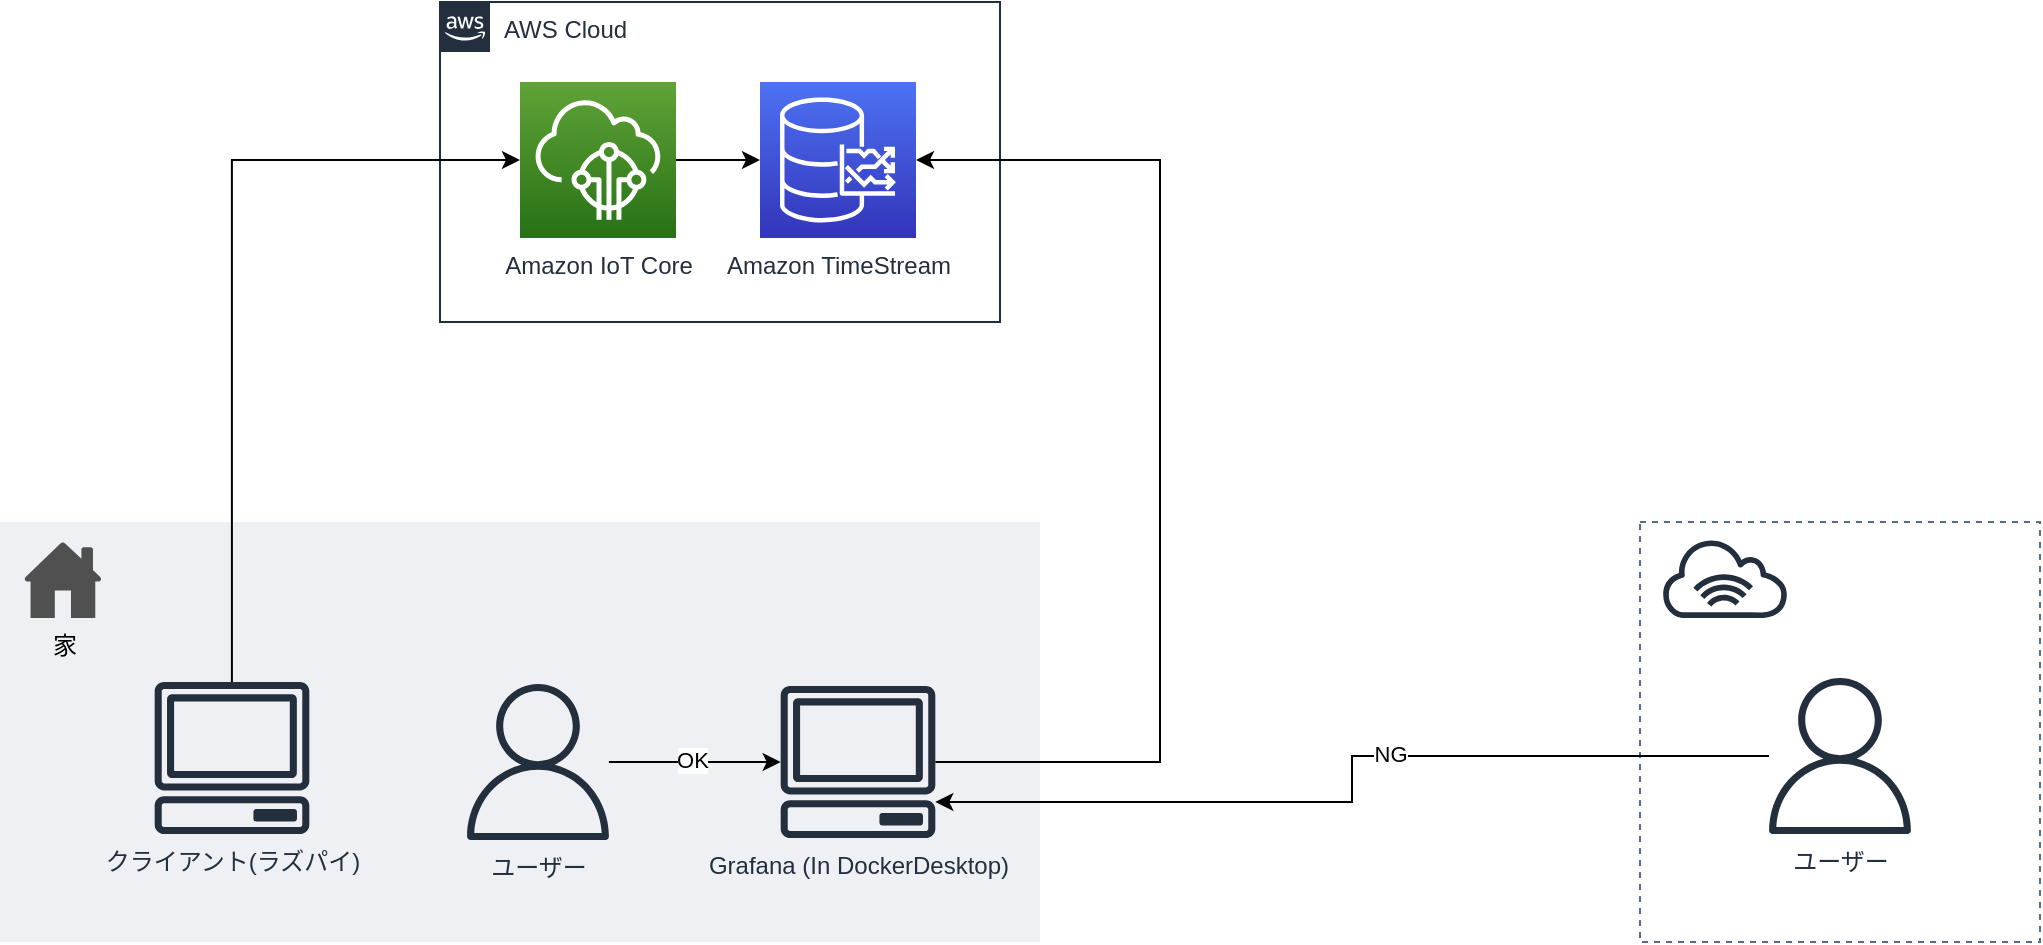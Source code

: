 <mxfile version="18.1.3" type="device"><diagram id="-P6h44VxQrve8uVAm9R3" name="ページ1"><mxGraphModel dx="1306" dy="922" grid="1" gridSize="10" guides="1" tooltips="1" connect="1" arrows="1" fold="1" page="1" pageScale="1" pageWidth="4681" pageHeight="3300" math="0" shadow="0"><root><mxCell id="0"/><mxCell id="1" parent="0"/><mxCell id="57AA_-q1z_IBN7LgfyjF-8" value="" style="fillColor=none;strokeColor=#5A6C86;dashed=1;verticalAlign=top;fontStyle=0;fontColor=#5A6C86;" vertex="1" parent="1"><mxGeometry x="1080" y="580" width="200" height="210" as="geometry"/></mxCell><mxCell id="u1ilNkZlPVO6D7-XA9AI-18" value="" style="fillColor=#EFF0F3;strokeColor=none;dashed=0;verticalAlign=top;fontStyle=0;fontColor=#232F3D;labelBorderColor=none;" parent="1" vertex="1"><mxGeometry x="260" y="580" width="520" height="210" as="geometry"/></mxCell><mxCell id="u1ilNkZlPVO6D7-XA9AI-3" value="AWS Cloud" style="points=[[0,0],[0.25,0],[0.5,0],[0.75,0],[1,0],[1,0.25],[1,0.5],[1,0.75],[1,1],[0.75,1],[0.5,1],[0.25,1],[0,1],[0,0.75],[0,0.5],[0,0.25]];outlineConnect=0;gradientColor=none;html=1;whiteSpace=wrap;fontSize=12;fontStyle=0;container=1;pointerEvents=0;collapsible=0;recursiveResize=0;shape=mxgraph.aws4.group;grIcon=mxgraph.aws4.group_aws_cloud_alt;strokeColor=#232F3E;fillColor=none;verticalAlign=top;align=left;spacingLeft=30;fontColor=#232F3E;dashed=0;" parent="1" vertex="1"><mxGeometry x="480" y="320" width="280" height="160" as="geometry"/></mxCell><mxCell id="u1ilNkZlPVO6D7-XA9AI-1" value="Amazon TimeStream" style="sketch=0;points=[[0,0,0],[0.25,0,0],[0.5,0,0],[0.75,0,0],[1,0,0],[0,1,0],[0.25,1,0],[0.5,1,0],[0.75,1,0],[1,1,0],[0,0.25,0],[0,0.5,0],[0,0.75,0],[1,0.25,0],[1,0.5,0],[1,0.75,0]];outlineConnect=0;fontColor=#232F3E;gradientColor=#4D72F3;gradientDirection=north;fillColor=#3334B9;strokeColor=#ffffff;dashed=0;verticalLabelPosition=bottom;verticalAlign=top;align=center;html=1;fontSize=12;fontStyle=0;aspect=fixed;shape=mxgraph.aws4.resourceIcon;resIcon=mxgraph.aws4.timestream;" parent="u1ilNkZlPVO6D7-XA9AI-3" vertex="1"><mxGeometry x="160" y="40" width="78" height="78" as="geometry"/></mxCell><mxCell id="u1ilNkZlPVO6D7-XA9AI-5" style="edgeStyle=orthogonalEdgeStyle;rounded=0;orthogonalLoop=1;jettySize=auto;html=1;entryX=0;entryY=0.5;entryDx=0;entryDy=0;entryPerimeter=0;" parent="1" source="u1ilNkZlPVO6D7-XA9AI-2" target="u1ilNkZlPVO6D7-XA9AI-1" edge="1"><mxGeometry relative="1" as="geometry"/></mxCell><mxCell id="u1ilNkZlPVO6D7-XA9AI-2" value="Amazon IoT Core" style="sketch=0;points=[[0,0,0],[0.25,0,0],[0.5,0,0],[0.75,0,0],[1,0,0],[0,1,0],[0.25,1,0],[0.5,1,0],[0.75,1,0],[1,1,0],[0,0.25,0],[0,0.5,0],[0,0.75,0],[1,0.25,0],[1,0.5,0],[1,0.75,0]];outlineConnect=0;fontColor=#232F3E;gradientColor=#60A337;gradientDirection=north;fillColor=#277116;strokeColor=#ffffff;dashed=0;verticalLabelPosition=bottom;verticalAlign=top;align=center;html=1;fontSize=12;fontStyle=0;aspect=fixed;shape=mxgraph.aws4.resourceIcon;resIcon=mxgraph.aws4.iot_core;" parent="1" vertex="1"><mxGeometry x="520" y="360" width="78" height="78" as="geometry"/></mxCell><mxCell id="u1ilNkZlPVO6D7-XA9AI-7" style="edgeStyle=orthogonalEdgeStyle;rounded=0;orthogonalLoop=1;jettySize=auto;html=1;entryX=0;entryY=0.5;entryDx=0;entryDy=0;entryPerimeter=0;" parent="1" source="u1ilNkZlPVO6D7-XA9AI-6" target="u1ilNkZlPVO6D7-XA9AI-2" edge="1"><mxGeometry relative="1" as="geometry"><Array as="points"><mxPoint x="376" y="399"/></Array></mxGeometry></mxCell><mxCell id="u1ilNkZlPVO6D7-XA9AI-6" value="クライアント(ラズパイ)" style="sketch=0;outlineConnect=0;fontColor=#232F3E;gradientColor=none;fillColor=#232F3D;strokeColor=none;dashed=0;verticalLabelPosition=bottom;verticalAlign=top;align=center;html=1;fontSize=12;fontStyle=0;aspect=fixed;pointerEvents=1;shape=mxgraph.aws4.client;" parent="1" vertex="1"><mxGeometry x="337" y="660" width="78" height="76" as="geometry"/></mxCell><mxCell id="57AA_-q1z_IBN7LgfyjF-3" style="edgeStyle=orthogonalEdgeStyle;rounded=0;orthogonalLoop=1;jettySize=auto;html=1;" edge="1" parent="1" source="u1ilNkZlPVO6D7-XA9AI-14" target="57AA_-q1z_IBN7LgfyjF-1"><mxGeometry relative="1" as="geometry"/></mxCell><mxCell id="57AA_-q1z_IBN7LgfyjF-4" value="OK" style="edgeLabel;html=1;align=center;verticalAlign=middle;resizable=0;points=[];" vertex="1" connectable="0" parent="57AA_-q1z_IBN7LgfyjF-3"><mxGeometry x="-0.033" y="1" relative="1" as="geometry"><mxPoint as="offset"/></mxGeometry></mxCell><mxCell id="u1ilNkZlPVO6D7-XA9AI-14" value="ユーザー" style="sketch=0;outlineConnect=0;fontColor=#232F3E;gradientColor=none;fillColor=#232F3D;strokeColor=none;dashed=0;verticalLabelPosition=bottom;verticalAlign=top;align=center;html=1;fontSize=12;fontStyle=0;aspect=fixed;pointerEvents=1;shape=mxgraph.aws4.user;labelBorderColor=none;" parent="1" vertex="1"><mxGeometry x="490" y="661" width="78" height="78" as="geometry"/></mxCell><mxCell id="u1ilNkZlPVO6D7-XA9AI-17" value="家" style="sketch=0;pointerEvents=1;shadow=0;dashed=0;html=1;strokeColor=none;fillColor=#505050;labelPosition=center;verticalLabelPosition=bottom;verticalAlign=top;outlineConnect=0;align=center;shape=mxgraph.office.concepts.home;labelBorderColor=none;" parent="1" vertex="1"><mxGeometry x="272" y="590" width="39" height="38" as="geometry"/></mxCell><mxCell id="u1ilNkZlPVO6D7-XA9AI-19" value="" style="sketch=0;outlineConnect=0;fontColor=#232F3E;gradientColor=none;fillColor=#232F3D;strokeColor=none;dashed=0;verticalLabelPosition=bottom;verticalAlign=top;align=center;html=1;fontSize=12;fontStyle=0;aspect=fixed;pointerEvents=1;shape=mxgraph.aws4.internet_alt1;labelBorderColor=none;" parent="1" vertex="1"><mxGeometry x="1090" y="588" width="65" height="40" as="geometry"/></mxCell><mxCell id="57AA_-q1z_IBN7LgfyjF-6" style="edgeStyle=orthogonalEdgeStyle;rounded=0;orthogonalLoop=1;jettySize=auto;html=1;" edge="1" parent="1" source="u1ilNkZlPVO6D7-XA9AI-22" target="57AA_-q1z_IBN7LgfyjF-1"><mxGeometry relative="1" as="geometry"><Array as="points"><mxPoint x="936" y="697"/><mxPoint x="936" y="720"/></Array></mxGeometry></mxCell><mxCell id="57AA_-q1z_IBN7LgfyjF-7" value="NG" style="edgeLabel;html=1;align=center;verticalAlign=middle;resizable=0;points=[];" vertex="1" connectable="0" parent="57AA_-q1z_IBN7LgfyjF-6"><mxGeometry x="-0.138" y="-1" relative="1" as="geometry"><mxPoint as="offset"/></mxGeometry></mxCell><mxCell id="u1ilNkZlPVO6D7-XA9AI-22" value="ユーザー" style="sketch=0;outlineConnect=0;fontColor=#232F3E;gradientColor=none;fillColor=#232F3D;strokeColor=none;dashed=0;verticalLabelPosition=bottom;verticalAlign=top;align=center;html=1;fontSize=12;fontStyle=0;aspect=fixed;pointerEvents=1;shape=mxgraph.aws4.user;labelBorderColor=none;" parent="1" vertex="1"><mxGeometry x="1141" y="658" width="78" height="78" as="geometry"/></mxCell><mxCell id="57AA_-q1z_IBN7LgfyjF-2" style="edgeStyle=orthogonalEdgeStyle;rounded=0;orthogonalLoop=1;jettySize=auto;html=1;entryX=1;entryY=0.5;entryDx=0;entryDy=0;entryPerimeter=0;" edge="1" parent="1" source="57AA_-q1z_IBN7LgfyjF-1" target="u1ilNkZlPVO6D7-XA9AI-1"><mxGeometry relative="1" as="geometry"><Array as="points"><mxPoint x="840" y="700"/><mxPoint x="840" y="399"/></Array></mxGeometry></mxCell><mxCell id="57AA_-q1z_IBN7LgfyjF-1" value="Grafana (In DockerDesktop)" style="sketch=0;outlineConnect=0;fontColor=#232F3E;gradientColor=none;fillColor=#232F3D;strokeColor=none;dashed=0;verticalLabelPosition=bottom;verticalAlign=top;align=center;html=1;fontSize=12;fontStyle=0;aspect=fixed;pointerEvents=1;shape=mxgraph.aws4.client;" vertex="1" parent="1"><mxGeometry x="650" y="662" width="78" height="76" as="geometry"/></mxCell></root></mxGraphModel></diagram></mxfile>